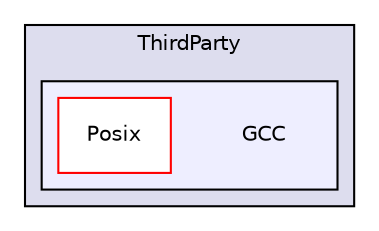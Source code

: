 digraph "muju/externals/freertos/portable/ThirdParty/GCC" {
  compound=true
  node [ fontsize="10", fontname="Helvetica"];
  edge [ labelfontsize="10", labelfontname="Helvetica"];
  subgraph clusterdir_5e3fd85255053c46511c641343a55881 {
    graph [ bgcolor="#ddddee", pencolor="black", label="ThirdParty" fontname="Helvetica", fontsize="10", URL="dir_5e3fd85255053c46511c641343a55881.html"]
  subgraph clusterdir_c5c03cf7ac94db428b1cbb136b42a3fc {
    graph [ bgcolor="#eeeeff", pencolor="black", label="" URL="dir_c5c03cf7ac94db428b1cbb136b42a3fc.html"];
    dir_c5c03cf7ac94db428b1cbb136b42a3fc [shape=plaintext label="GCC"];
    dir_0e3bf88cd69a5be1252edb89a4cfd651 [shape=box label="Posix" color="red" fillcolor="white" style="filled" URL="dir_0e3bf88cd69a5be1252edb89a4cfd651.html"];
  }
  }
}
